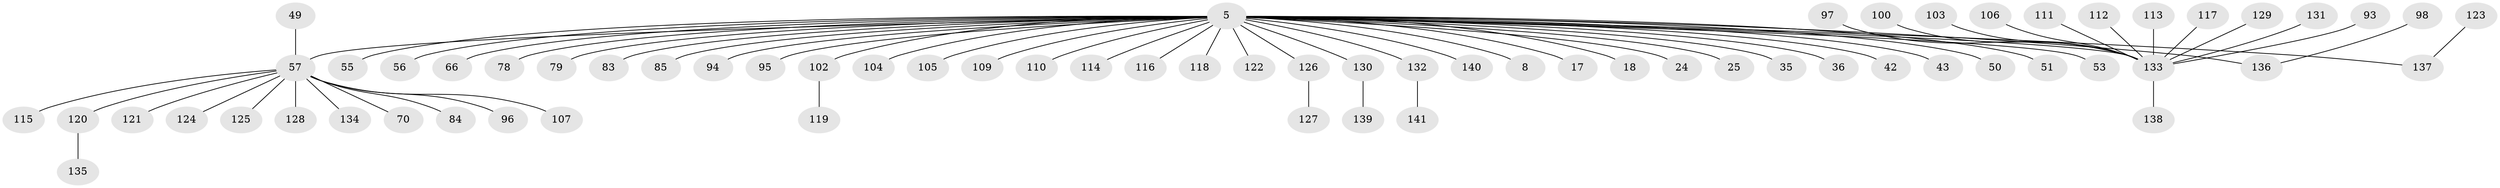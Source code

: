 // original degree distribution, {29: 0.0070921985815602835, 8: 0.0070921985815602835, 3: 0.06382978723404255, 2: 0.1702127659574468, 13: 0.0070921985815602835, 12: 0.0070921985815602835, 1: 0.6595744680851063, 7: 0.0070921985815602835, 4: 0.03546099290780142, 5: 0.02127659574468085, 6: 0.014184397163120567}
// Generated by graph-tools (version 1.1) at 2025/47/03/09/25 04:47:04]
// undirected, 70 vertices, 69 edges
graph export_dot {
graph [start="1"]
  node [color=gray90,style=filled];
  5 [super="+1"];
  8;
  17;
  18;
  24;
  25;
  35;
  36;
  42;
  43;
  49 [super="+4"];
  50;
  51;
  53;
  55;
  56;
  57 [super="+2+54"];
  66;
  70;
  78;
  79 [super="+62"];
  83;
  84;
  85 [super="+58"];
  93;
  94 [super="+16"];
  95;
  96;
  97;
  98;
  100;
  102 [super="+64"];
  103;
  104 [super="+32"];
  105;
  106;
  107;
  109;
  110;
  111;
  112;
  113;
  114;
  115 [super="+60"];
  116 [super="+21"];
  117;
  118;
  119;
  120 [super="+90+108"];
  121;
  122;
  123;
  124 [super="+76"];
  125;
  126 [super="+101"];
  127;
  128 [super="+71"];
  129;
  130 [super="+3+20+61"];
  131;
  132;
  133 [super="+75+45+63+65+99+69+74+81+87+88+89+91+92"];
  134 [super="+80"];
  135;
  136 [super="+46"];
  137 [super="+82+86"];
  138;
  139;
  140 [super="+23"];
  141;
  5 -- 24;
  5 -- 53;
  5 -- 57 [weight=3];
  5 -- 78;
  5 -- 83;
  5 -- 95;
  5 -- 110;
  5 -- 66;
  5 -- 132;
  5 -- 8;
  5 -- 17;
  5 -- 18;
  5 -- 25;
  5 -- 35;
  5 -- 36;
  5 -- 105;
  5 -- 42;
  5 -- 43;
  5 -- 109;
  5 -- 50;
  5 -- 51;
  5 -- 114;
  5 -- 118;
  5 -- 55;
  5 -- 56;
  5 -- 122;
  5 -- 130;
  5 -- 102;
  5 -- 94;
  5 -- 116;
  5 -- 140;
  5 -- 133;
  5 -- 104;
  5 -- 136;
  5 -- 85;
  5 -- 79;
  5 -- 126;
  5 -- 137;
  49 -- 57;
  57 -- 107;
  57 -- 96;
  57 -- 70;
  57 -- 121;
  57 -- 84;
  57 -- 125;
  57 -- 115;
  57 -- 128;
  57 -- 124;
  57 -- 134;
  57 -- 120;
  93 -- 133;
  97 -- 133;
  98 -- 136;
  100 -- 133;
  102 -- 119;
  103 -- 133;
  106 -- 133;
  111 -- 133;
  112 -- 133;
  113 -- 133;
  117 -- 133;
  120 -- 135;
  123 -- 137;
  126 -- 127;
  129 -- 133;
  130 -- 139;
  131 -- 133;
  132 -- 141;
  133 -- 138;
}
